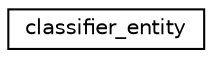 digraph "Graphical Class Hierarchy"
{
 // LATEX_PDF_SIZE
  edge [fontname="Helvetica",fontsize="10",labelfontname="Helvetica",labelfontsize="10"];
  node [fontname="Helvetica",fontsize="10",shape=record];
  rankdir="LR";
  Node0 [label="classifier_entity",height=0.2,width=0.4,color="black", fillcolor="white", style="filled",URL="$structclassifier__entity.html",tooltip=" "];
}
